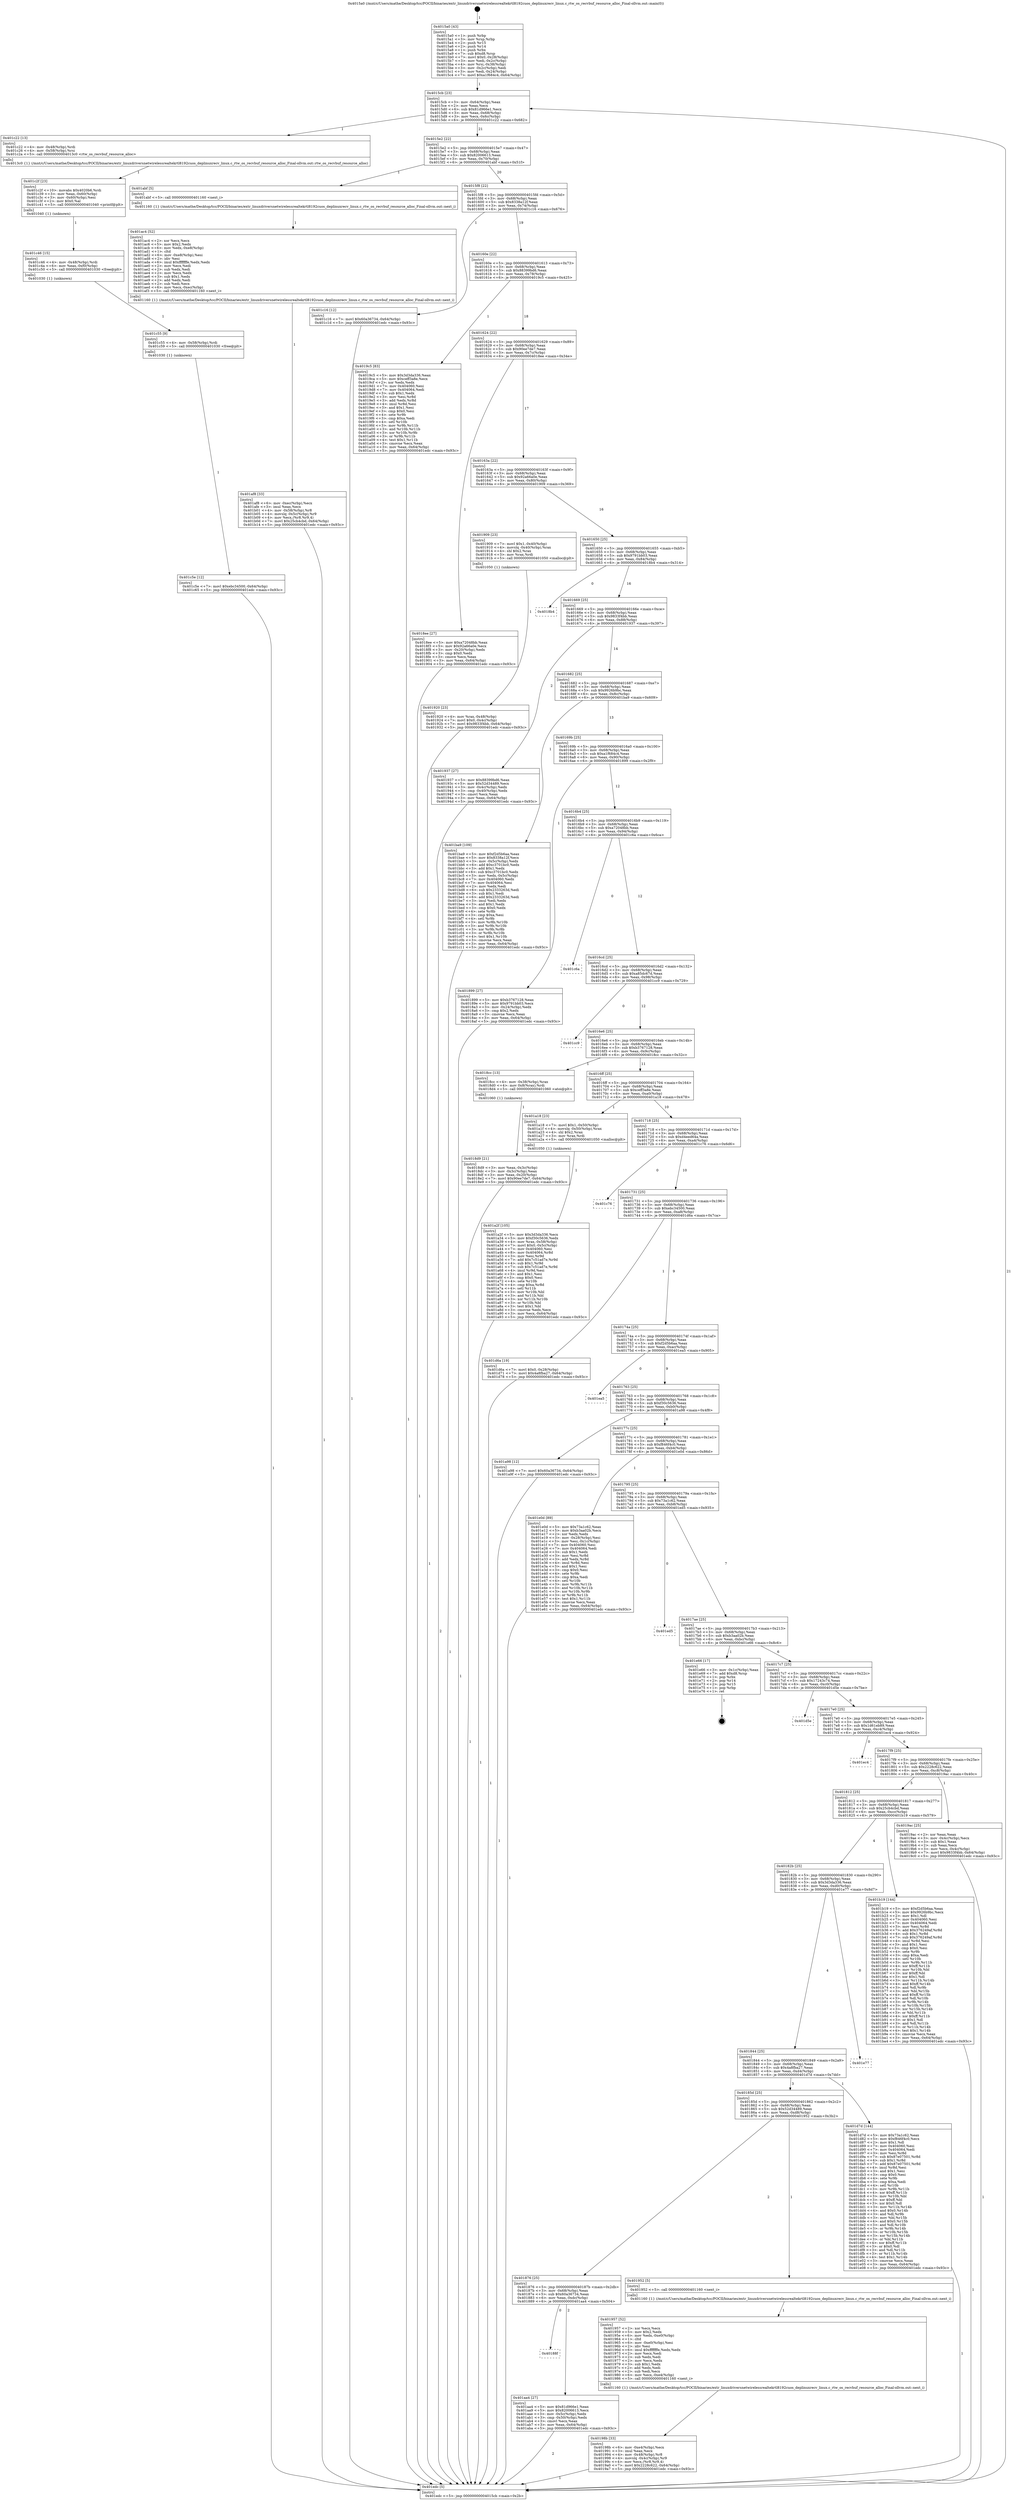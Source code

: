 digraph "0x4015a0" {
  label = "0x4015a0 (/mnt/c/Users/mathe/Desktop/tcc/POCII/binaries/extr_linuxdriversnetwirelessrealtekrtl8192cuos_deplinuxrecv_linux.c_rtw_os_recvbuf_resource_alloc_Final-ollvm.out::main(0))"
  labelloc = "t"
  node[shape=record]

  Entry [label="",width=0.3,height=0.3,shape=circle,fillcolor=black,style=filled]
  "0x4015cb" [label="{
     0x4015cb [23]\l
     | [instrs]\l
     &nbsp;&nbsp;0x4015cb \<+3\>: mov -0x64(%rbp),%eax\l
     &nbsp;&nbsp;0x4015ce \<+2\>: mov %eax,%ecx\l
     &nbsp;&nbsp;0x4015d0 \<+6\>: sub $0x81d966e1,%ecx\l
     &nbsp;&nbsp;0x4015d6 \<+3\>: mov %eax,-0x68(%rbp)\l
     &nbsp;&nbsp;0x4015d9 \<+3\>: mov %ecx,-0x6c(%rbp)\l
     &nbsp;&nbsp;0x4015dc \<+6\>: je 0000000000401c22 \<main+0x682\>\l
  }"]
  "0x401c22" [label="{
     0x401c22 [13]\l
     | [instrs]\l
     &nbsp;&nbsp;0x401c22 \<+4\>: mov -0x48(%rbp),%rdi\l
     &nbsp;&nbsp;0x401c26 \<+4\>: mov -0x58(%rbp),%rsi\l
     &nbsp;&nbsp;0x401c2a \<+5\>: call 00000000004013c0 \<rtw_os_recvbuf_resource_alloc\>\l
     | [calls]\l
     &nbsp;&nbsp;0x4013c0 \{1\} (/mnt/c/Users/mathe/Desktop/tcc/POCII/binaries/extr_linuxdriversnetwirelessrealtekrtl8192cuos_deplinuxrecv_linux.c_rtw_os_recvbuf_resource_alloc_Final-ollvm.out::rtw_os_recvbuf_resource_alloc)\l
  }"]
  "0x4015e2" [label="{
     0x4015e2 [22]\l
     | [instrs]\l
     &nbsp;&nbsp;0x4015e2 \<+5\>: jmp 00000000004015e7 \<main+0x47\>\l
     &nbsp;&nbsp;0x4015e7 \<+3\>: mov -0x68(%rbp),%eax\l
     &nbsp;&nbsp;0x4015ea \<+5\>: sub $0x82006613,%eax\l
     &nbsp;&nbsp;0x4015ef \<+3\>: mov %eax,-0x70(%rbp)\l
     &nbsp;&nbsp;0x4015f2 \<+6\>: je 0000000000401abf \<main+0x51f\>\l
  }"]
  Exit [label="",width=0.3,height=0.3,shape=circle,fillcolor=black,style=filled,peripheries=2]
  "0x401abf" [label="{
     0x401abf [5]\l
     | [instrs]\l
     &nbsp;&nbsp;0x401abf \<+5\>: call 0000000000401160 \<next_i\>\l
     | [calls]\l
     &nbsp;&nbsp;0x401160 \{1\} (/mnt/c/Users/mathe/Desktop/tcc/POCII/binaries/extr_linuxdriversnetwirelessrealtekrtl8192cuos_deplinuxrecv_linux.c_rtw_os_recvbuf_resource_alloc_Final-ollvm.out::next_i)\l
  }"]
  "0x4015f8" [label="{
     0x4015f8 [22]\l
     | [instrs]\l
     &nbsp;&nbsp;0x4015f8 \<+5\>: jmp 00000000004015fd \<main+0x5d\>\l
     &nbsp;&nbsp;0x4015fd \<+3\>: mov -0x68(%rbp),%eax\l
     &nbsp;&nbsp;0x401600 \<+5\>: sub $0x8338a12f,%eax\l
     &nbsp;&nbsp;0x401605 \<+3\>: mov %eax,-0x74(%rbp)\l
     &nbsp;&nbsp;0x401608 \<+6\>: je 0000000000401c16 \<main+0x676\>\l
  }"]
  "0x401c5e" [label="{
     0x401c5e [12]\l
     | [instrs]\l
     &nbsp;&nbsp;0x401c5e \<+7\>: movl $0xebc34500,-0x64(%rbp)\l
     &nbsp;&nbsp;0x401c65 \<+5\>: jmp 0000000000401edc \<main+0x93c\>\l
  }"]
  "0x401c16" [label="{
     0x401c16 [12]\l
     | [instrs]\l
     &nbsp;&nbsp;0x401c16 \<+7\>: movl $0x60a36734,-0x64(%rbp)\l
     &nbsp;&nbsp;0x401c1d \<+5\>: jmp 0000000000401edc \<main+0x93c\>\l
  }"]
  "0x40160e" [label="{
     0x40160e [22]\l
     | [instrs]\l
     &nbsp;&nbsp;0x40160e \<+5\>: jmp 0000000000401613 \<main+0x73\>\l
     &nbsp;&nbsp;0x401613 \<+3\>: mov -0x68(%rbp),%eax\l
     &nbsp;&nbsp;0x401616 \<+5\>: sub $0x88399bd6,%eax\l
     &nbsp;&nbsp;0x40161b \<+3\>: mov %eax,-0x78(%rbp)\l
     &nbsp;&nbsp;0x40161e \<+6\>: je 00000000004019c5 \<main+0x425\>\l
  }"]
  "0x401c55" [label="{
     0x401c55 [9]\l
     | [instrs]\l
     &nbsp;&nbsp;0x401c55 \<+4\>: mov -0x58(%rbp),%rdi\l
     &nbsp;&nbsp;0x401c59 \<+5\>: call 0000000000401030 \<free@plt\>\l
     | [calls]\l
     &nbsp;&nbsp;0x401030 \{1\} (unknown)\l
  }"]
  "0x4019c5" [label="{
     0x4019c5 [83]\l
     | [instrs]\l
     &nbsp;&nbsp;0x4019c5 \<+5\>: mov $0x3d3da336,%eax\l
     &nbsp;&nbsp;0x4019ca \<+5\>: mov $0xceff3a8e,%ecx\l
     &nbsp;&nbsp;0x4019cf \<+2\>: xor %edx,%edx\l
     &nbsp;&nbsp;0x4019d1 \<+7\>: mov 0x404060,%esi\l
     &nbsp;&nbsp;0x4019d8 \<+7\>: mov 0x404064,%edi\l
     &nbsp;&nbsp;0x4019df \<+3\>: sub $0x1,%edx\l
     &nbsp;&nbsp;0x4019e2 \<+3\>: mov %esi,%r8d\l
     &nbsp;&nbsp;0x4019e5 \<+3\>: add %edx,%r8d\l
     &nbsp;&nbsp;0x4019e8 \<+4\>: imul %r8d,%esi\l
     &nbsp;&nbsp;0x4019ec \<+3\>: and $0x1,%esi\l
     &nbsp;&nbsp;0x4019ef \<+3\>: cmp $0x0,%esi\l
     &nbsp;&nbsp;0x4019f2 \<+4\>: sete %r9b\l
     &nbsp;&nbsp;0x4019f6 \<+3\>: cmp $0xa,%edi\l
     &nbsp;&nbsp;0x4019f9 \<+4\>: setl %r10b\l
     &nbsp;&nbsp;0x4019fd \<+3\>: mov %r9b,%r11b\l
     &nbsp;&nbsp;0x401a00 \<+3\>: and %r10b,%r11b\l
     &nbsp;&nbsp;0x401a03 \<+3\>: xor %r10b,%r9b\l
     &nbsp;&nbsp;0x401a06 \<+3\>: or %r9b,%r11b\l
     &nbsp;&nbsp;0x401a09 \<+4\>: test $0x1,%r11b\l
     &nbsp;&nbsp;0x401a0d \<+3\>: cmovne %ecx,%eax\l
     &nbsp;&nbsp;0x401a10 \<+3\>: mov %eax,-0x64(%rbp)\l
     &nbsp;&nbsp;0x401a13 \<+5\>: jmp 0000000000401edc \<main+0x93c\>\l
  }"]
  "0x401624" [label="{
     0x401624 [22]\l
     | [instrs]\l
     &nbsp;&nbsp;0x401624 \<+5\>: jmp 0000000000401629 \<main+0x89\>\l
     &nbsp;&nbsp;0x401629 \<+3\>: mov -0x68(%rbp),%eax\l
     &nbsp;&nbsp;0x40162c \<+5\>: sub $0x90ee7de7,%eax\l
     &nbsp;&nbsp;0x401631 \<+3\>: mov %eax,-0x7c(%rbp)\l
     &nbsp;&nbsp;0x401634 \<+6\>: je 00000000004018ee \<main+0x34e\>\l
  }"]
  "0x401c46" [label="{
     0x401c46 [15]\l
     | [instrs]\l
     &nbsp;&nbsp;0x401c46 \<+4\>: mov -0x48(%rbp),%rdi\l
     &nbsp;&nbsp;0x401c4a \<+6\>: mov %eax,-0xf0(%rbp)\l
     &nbsp;&nbsp;0x401c50 \<+5\>: call 0000000000401030 \<free@plt\>\l
     | [calls]\l
     &nbsp;&nbsp;0x401030 \{1\} (unknown)\l
  }"]
  "0x4018ee" [label="{
     0x4018ee [27]\l
     | [instrs]\l
     &nbsp;&nbsp;0x4018ee \<+5\>: mov $0xa72048bb,%eax\l
     &nbsp;&nbsp;0x4018f3 \<+5\>: mov $0x92a66a0e,%ecx\l
     &nbsp;&nbsp;0x4018f8 \<+3\>: mov -0x20(%rbp),%edx\l
     &nbsp;&nbsp;0x4018fb \<+3\>: cmp $0x0,%edx\l
     &nbsp;&nbsp;0x4018fe \<+3\>: cmove %ecx,%eax\l
     &nbsp;&nbsp;0x401901 \<+3\>: mov %eax,-0x64(%rbp)\l
     &nbsp;&nbsp;0x401904 \<+5\>: jmp 0000000000401edc \<main+0x93c\>\l
  }"]
  "0x40163a" [label="{
     0x40163a [22]\l
     | [instrs]\l
     &nbsp;&nbsp;0x40163a \<+5\>: jmp 000000000040163f \<main+0x9f\>\l
     &nbsp;&nbsp;0x40163f \<+3\>: mov -0x68(%rbp),%eax\l
     &nbsp;&nbsp;0x401642 \<+5\>: sub $0x92a66a0e,%eax\l
     &nbsp;&nbsp;0x401647 \<+3\>: mov %eax,-0x80(%rbp)\l
     &nbsp;&nbsp;0x40164a \<+6\>: je 0000000000401909 \<main+0x369\>\l
  }"]
  "0x401c2f" [label="{
     0x401c2f [23]\l
     | [instrs]\l
     &nbsp;&nbsp;0x401c2f \<+10\>: movabs $0x4020b6,%rdi\l
     &nbsp;&nbsp;0x401c39 \<+3\>: mov %eax,-0x60(%rbp)\l
     &nbsp;&nbsp;0x401c3c \<+3\>: mov -0x60(%rbp),%esi\l
     &nbsp;&nbsp;0x401c3f \<+2\>: mov $0x0,%al\l
     &nbsp;&nbsp;0x401c41 \<+5\>: call 0000000000401040 \<printf@plt\>\l
     | [calls]\l
     &nbsp;&nbsp;0x401040 \{1\} (unknown)\l
  }"]
  "0x401909" [label="{
     0x401909 [23]\l
     | [instrs]\l
     &nbsp;&nbsp;0x401909 \<+7\>: movl $0x1,-0x40(%rbp)\l
     &nbsp;&nbsp;0x401910 \<+4\>: movslq -0x40(%rbp),%rax\l
     &nbsp;&nbsp;0x401914 \<+4\>: shl $0x2,%rax\l
     &nbsp;&nbsp;0x401918 \<+3\>: mov %rax,%rdi\l
     &nbsp;&nbsp;0x40191b \<+5\>: call 0000000000401050 \<malloc@plt\>\l
     | [calls]\l
     &nbsp;&nbsp;0x401050 \{1\} (unknown)\l
  }"]
  "0x401650" [label="{
     0x401650 [25]\l
     | [instrs]\l
     &nbsp;&nbsp;0x401650 \<+5\>: jmp 0000000000401655 \<main+0xb5\>\l
     &nbsp;&nbsp;0x401655 \<+3\>: mov -0x68(%rbp),%eax\l
     &nbsp;&nbsp;0x401658 \<+5\>: sub $0x9791bb03,%eax\l
     &nbsp;&nbsp;0x40165d \<+6\>: mov %eax,-0x84(%rbp)\l
     &nbsp;&nbsp;0x401663 \<+6\>: je 00000000004018b4 \<main+0x314\>\l
  }"]
  "0x401af8" [label="{
     0x401af8 [33]\l
     | [instrs]\l
     &nbsp;&nbsp;0x401af8 \<+6\>: mov -0xec(%rbp),%ecx\l
     &nbsp;&nbsp;0x401afe \<+3\>: imul %eax,%ecx\l
     &nbsp;&nbsp;0x401b01 \<+4\>: mov -0x58(%rbp),%r8\l
     &nbsp;&nbsp;0x401b05 \<+4\>: movslq -0x5c(%rbp),%r9\l
     &nbsp;&nbsp;0x401b09 \<+4\>: mov %ecx,(%r8,%r9,4)\l
     &nbsp;&nbsp;0x401b0d \<+7\>: movl $0x25cb4cbd,-0x64(%rbp)\l
     &nbsp;&nbsp;0x401b14 \<+5\>: jmp 0000000000401edc \<main+0x93c\>\l
  }"]
  "0x4018b4" [label="{
     0x4018b4\l
  }", style=dashed]
  "0x401669" [label="{
     0x401669 [25]\l
     | [instrs]\l
     &nbsp;&nbsp;0x401669 \<+5\>: jmp 000000000040166e \<main+0xce\>\l
     &nbsp;&nbsp;0x40166e \<+3\>: mov -0x68(%rbp),%eax\l
     &nbsp;&nbsp;0x401671 \<+5\>: sub $0x9833f4bb,%eax\l
     &nbsp;&nbsp;0x401676 \<+6\>: mov %eax,-0x88(%rbp)\l
     &nbsp;&nbsp;0x40167c \<+6\>: je 0000000000401937 \<main+0x397\>\l
  }"]
  "0x401ac4" [label="{
     0x401ac4 [52]\l
     | [instrs]\l
     &nbsp;&nbsp;0x401ac4 \<+2\>: xor %ecx,%ecx\l
     &nbsp;&nbsp;0x401ac6 \<+5\>: mov $0x2,%edx\l
     &nbsp;&nbsp;0x401acb \<+6\>: mov %edx,-0xe8(%rbp)\l
     &nbsp;&nbsp;0x401ad1 \<+1\>: cltd\l
     &nbsp;&nbsp;0x401ad2 \<+6\>: mov -0xe8(%rbp),%esi\l
     &nbsp;&nbsp;0x401ad8 \<+2\>: idiv %esi\l
     &nbsp;&nbsp;0x401ada \<+6\>: imul $0xfffffffe,%edx,%edx\l
     &nbsp;&nbsp;0x401ae0 \<+2\>: mov %ecx,%edi\l
     &nbsp;&nbsp;0x401ae2 \<+2\>: sub %edx,%edi\l
     &nbsp;&nbsp;0x401ae4 \<+2\>: mov %ecx,%edx\l
     &nbsp;&nbsp;0x401ae6 \<+3\>: sub $0x1,%edx\l
     &nbsp;&nbsp;0x401ae9 \<+2\>: add %edx,%edi\l
     &nbsp;&nbsp;0x401aeb \<+2\>: sub %edi,%ecx\l
     &nbsp;&nbsp;0x401aed \<+6\>: mov %ecx,-0xec(%rbp)\l
     &nbsp;&nbsp;0x401af3 \<+5\>: call 0000000000401160 \<next_i\>\l
     | [calls]\l
     &nbsp;&nbsp;0x401160 \{1\} (/mnt/c/Users/mathe/Desktop/tcc/POCII/binaries/extr_linuxdriversnetwirelessrealtekrtl8192cuos_deplinuxrecv_linux.c_rtw_os_recvbuf_resource_alloc_Final-ollvm.out::next_i)\l
  }"]
  "0x401937" [label="{
     0x401937 [27]\l
     | [instrs]\l
     &nbsp;&nbsp;0x401937 \<+5\>: mov $0x88399bd6,%eax\l
     &nbsp;&nbsp;0x40193c \<+5\>: mov $0x52d34489,%ecx\l
     &nbsp;&nbsp;0x401941 \<+3\>: mov -0x4c(%rbp),%edx\l
     &nbsp;&nbsp;0x401944 \<+3\>: cmp -0x40(%rbp),%edx\l
     &nbsp;&nbsp;0x401947 \<+3\>: cmovl %ecx,%eax\l
     &nbsp;&nbsp;0x40194a \<+3\>: mov %eax,-0x64(%rbp)\l
     &nbsp;&nbsp;0x40194d \<+5\>: jmp 0000000000401edc \<main+0x93c\>\l
  }"]
  "0x401682" [label="{
     0x401682 [25]\l
     | [instrs]\l
     &nbsp;&nbsp;0x401682 \<+5\>: jmp 0000000000401687 \<main+0xe7\>\l
     &nbsp;&nbsp;0x401687 \<+3\>: mov -0x68(%rbp),%eax\l
     &nbsp;&nbsp;0x40168a \<+5\>: sub $0x9926b9bc,%eax\l
     &nbsp;&nbsp;0x40168f \<+6\>: mov %eax,-0x8c(%rbp)\l
     &nbsp;&nbsp;0x401695 \<+6\>: je 0000000000401ba9 \<main+0x609\>\l
  }"]
  "0x40188f" [label="{
     0x40188f\l
  }", style=dashed]
  "0x401ba9" [label="{
     0x401ba9 [109]\l
     | [instrs]\l
     &nbsp;&nbsp;0x401ba9 \<+5\>: mov $0xf2d5b6aa,%eax\l
     &nbsp;&nbsp;0x401bae \<+5\>: mov $0x8338a12f,%ecx\l
     &nbsp;&nbsp;0x401bb3 \<+3\>: mov -0x5c(%rbp),%edx\l
     &nbsp;&nbsp;0x401bb6 \<+6\>: add $0xc3701bc0,%edx\l
     &nbsp;&nbsp;0x401bbc \<+3\>: add $0x1,%edx\l
     &nbsp;&nbsp;0x401bbf \<+6\>: sub $0xc3701bc0,%edx\l
     &nbsp;&nbsp;0x401bc5 \<+3\>: mov %edx,-0x5c(%rbp)\l
     &nbsp;&nbsp;0x401bc8 \<+7\>: mov 0x404060,%edx\l
     &nbsp;&nbsp;0x401bcf \<+7\>: mov 0x404064,%esi\l
     &nbsp;&nbsp;0x401bd6 \<+2\>: mov %edx,%edi\l
     &nbsp;&nbsp;0x401bd8 \<+6\>: sub $0x2333263d,%edi\l
     &nbsp;&nbsp;0x401bde \<+3\>: sub $0x1,%edi\l
     &nbsp;&nbsp;0x401be1 \<+6\>: add $0x2333263d,%edi\l
     &nbsp;&nbsp;0x401be7 \<+3\>: imul %edi,%edx\l
     &nbsp;&nbsp;0x401bea \<+3\>: and $0x1,%edx\l
     &nbsp;&nbsp;0x401bed \<+3\>: cmp $0x0,%edx\l
     &nbsp;&nbsp;0x401bf0 \<+4\>: sete %r8b\l
     &nbsp;&nbsp;0x401bf4 \<+3\>: cmp $0xa,%esi\l
     &nbsp;&nbsp;0x401bf7 \<+4\>: setl %r9b\l
     &nbsp;&nbsp;0x401bfb \<+3\>: mov %r8b,%r10b\l
     &nbsp;&nbsp;0x401bfe \<+3\>: and %r9b,%r10b\l
     &nbsp;&nbsp;0x401c01 \<+3\>: xor %r9b,%r8b\l
     &nbsp;&nbsp;0x401c04 \<+3\>: or %r8b,%r10b\l
     &nbsp;&nbsp;0x401c07 \<+4\>: test $0x1,%r10b\l
     &nbsp;&nbsp;0x401c0b \<+3\>: cmovne %ecx,%eax\l
     &nbsp;&nbsp;0x401c0e \<+3\>: mov %eax,-0x64(%rbp)\l
     &nbsp;&nbsp;0x401c11 \<+5\>: jmp 0000000000401edc \<main+0x93c\>\l
  }"]
  "0x40169b" [label="{
     0x40169b [25]\l
     | [instrs]\l
     &nbsp;&nbsp;0x40169b \<+5\>: jmp 00000000004016a0 \<main+0x100\>\l
     &nbsp;&nbsp;0x4016a0 \<+3\>: mov -0x68(%rbp),%eax\l
     &nbsp;&nbsp;0x4016a3 \<+5\>: sub $0xa1f684c4,%eax\l
     &nbsp;&nbsp;0x4016a8 \<+6\>: mov %eax,-0x90(%rbp)\l
     &nbsp;&nbsp;0x4016ae \<+6\>: je 0000000000401899 \<main+0x2f9\>\l
  }"]
  "0x401aa4" [label="{
     0x401aa4 [27]\l
     | [instrs]\l
     &nbsp;&nbsp;0x401aa4 \<+5\>: mov $0x81d966e1,%eax\l
     &nbsp;&nbsp;0x401aa9 \<+5\>: mov $0x82006613,%ecx\l
     &nbsp;&nbsp;0x401aae \<+3\>: mov -0x5c(%rbp),%edx\l
     &nbsp;&nbsp;0x401ab1 \<+3\>: cmp -0x50(%rbp),%edx\l
     &nbsp;&nbsp;0x401ab4 \<+3\>: cmovl %ecx,%eax\l
     &nbsp;&nbsp;0x401ab7 \<+3\>: mov %eax,-0x64(%rbp)\l
     &nbsp;&nbsp;0x401aba \<+5\>: jmp 0000000000401edc \<main+0x93c\>\l
  }"]
  "0x401899" [label="{
     0x401899 [27]\l
     | [instrs]\l
     &nbsp;&nbsp;0x401899 \<+5\>: mov $0xb3767128,%eax\l
     &nbsp;&nbsp;0x40189e \<+5\>: mov $0x9791bb03,%ecx\l
     &nbsp;&nbsp;0x4018a3 \<+3\>: mov -0x24(%rbp),%edx\l
     &nbsp;&nbsp;0x4018a6 \<+3\>: cmp $0x2,%edx\l
     &nbsp;&nbsp;0x4018a9 \<+3\>: cmovne %ecx,%eax\l
     &nbsp;&nbsp;0x4018ac \<+3\>: mov %eax,-0x64(%rbp)\l
     &nbsp;&nbsp;0x4018af \<+5\>: jmp 0000000000401edc \<main+0x93c\>\l
  }"]
  "0x4016b4" [label="{
     0x4016b4 [25]\l
     | [instrs]\l
     &nbsp;&nbsp;0x4016b4 \<+5\>: jmp 00000000004016b9 \<main+0x119\>\l
     &nbsp;&nbsp;0x4016b9 \<+3\>: mov -0x68(%rbp),%eax\l
     &nbsp;&nbsp;0x4016bc \<+5\>: sub $0xa72048bb,%eax\l
     &nbsp;&nbsp;0x4016c1 \<+6\>: mov %eax,-0x94(%rbp)\l
     &nbsp;&nbsp;0x4016c7 \<+6\>: je 0000000000401c6a \<main+0x6ca\>\l
  }"]
  "0x401edc" [label="{
     0x401edc [5]\l
     | [instrs]\l
     &nbsp;&nbsp;0x401edc \<+5\>: jmp 00000000004015cb \<main+0x2b\>\l
  }"]
  "0x4015a0" [label="{
     0x4015a0 [43]\l
     | [instrs]\l
     &nbsp;&nbsp;0x4015a0 \<+1\>: push %rbp\l
     &nbsp;&nbsp;0x4015a1 \<+3\>: mov %rsp,%rbp\l
     &nbsp;&nbsp;0x4015a4 \<+2\>: push %r15\l
     &nbsp;&nbsp;0x4015a6 \<+2\>: push %r14\l
     &nbsp;&nbsp;0x4015a8 \<+1\>: push %rbx\l
     &nbsp;&nbsp;0x4015a9 \<+7\>: sub $0xd8,%rsp\l
     &nbsp;&nbsp;0x4015b0 \<+7\>: movl $0x0,-0x28(%rbp)\l
     &nbsp;&nbsp;0x4015b7 \<+3\>: mov %edi,-0x2c(%rbp)\l
     &nbsp;&nbsp;0x4015ba \<+4\>: mov %rsi,-0x38(%rbp)\l
     &nbsp;&nbsp;0x4015be \<+3\>: mov -0x2c(%rbp),%edi\l
     &nbsp;&nbsp;0x4015c1 \<+3\>: mov %edi,-0x24(%rbp)\l
     &nbsp;&nbsp;0x4015c4 \<+7\>: movl $0xa1f684c4,-0x64(%rbp)\l
  }"]
  "0x401a2f" [label="{
     0x401a2f [105]\l
     | [instrs]\l
     &nbsp;&nbsp;0x401a2f \<+5\>: mov $0x3d3da336,%ecx\l
     &nbsp;&nbsp;0x401a34 \<+5\>: mov $0xf30c5636,%edx\l
     &nbsp;&nbsp;0x401a39 \<+4\>: mov %rax,-0x58(%rbp)\l
     &nbsp;&nbsp;0x401a3d \<+7\>: movl $0x0,-0x5c(%rbp)\l
     &nbsp;&nbsp;0x401a44 \<+7\>: mov 0x404060,%esi\l
     &nbsp;&nbsp;0x401a4b \<+8\>: mov 0x404064,%r8d\l
     &nbsp;&nbsp;0x401a53 \<+3\>: mov %esi,%r9d\l
     &nbsp;&nbsp;0x401a56 \<+7\>: add $0x7c51ad7e,%r9d\l
     &nbsp;&nbsp;0x401a5d \<+4\>: sub $0x1,%r9d\l
     &nbsp;&nbsp;0x401a61 \<+7\>: sub $0x7c51ad7e,%r9d\l
     &nbsp;&nbsp;0x401a68 \<+4\>: imul %r9d,%esi\l
     &nbsp;&nbsp;0x401a6c \<+3\>: and $0x1,%esi\l
     &nbsp;&nbsp;0x401a6f \<+3\>: cmp $0x0,%esi\l
     &nbsp;&nbsp;0x401a72 \<+4\>: sete %r10b\l
     &nbsp;&nbsp;0x401a76 \<+4\>: cmp $0xa,%r8d\l
     &nbsp;&nbsp;0x401a7a \<+4\>: setl %r11b\l
     &nbsp;&nbsp;0x401a7e \<+3\>: mov %r10b,%bl\l
     &nbsp;&nbsp;0x401a81 \<+3\>: and %r11b,%bl\l
     &nbsp;&nbsp;0x401a84 \<+3\>: xor %r11b,%r10b\l
     &nbsp;&nbsp;0x401a87 \<+3\>: or %r10b,%bl\l
     &nbsp;&nbsp;0x401a8a \<+3\>: test $0x1,%bl\l
     &nbsp;&nbsp;0x401a8d \<+3\>: cmovne %edx,%ecx\l
     &nbsp;&nbsp;0x401a90 \<+3\>: mov %ecx,-0x64(%rbp)\l
     &nbsp;&nbsp;0x401a93 \<+5\>: jmp 0000000000401edc \<main+0x93c\>\l
  }"]
  "0x401c6a" [label="{
     0x401c6a\l
  }", style=dashed]
  "0x4016cd" [label="{
     0x4016cd [25]\l
     | [instrs]\l
     &nbsp;&nbsp;0x4016cd \<+5\>: jmp 00000000004016d2 \<main+0x132\>\l
     &nbsp;&nbsp;0x4016d2 \<+3\>: mov -0x68(%rbp),%eax\l
     &nbsp;&nbsp;0x4016d5 \<+5\>: sub $0xa85dc67d,%eax\l
     &nbsp;&nbsp;0x4016da \<+6\>: mov %eax,-0x98(%rbp)\l
     &nbsp;&nbsp;0x4016e0 \<+6\>: je 0000000000401cc9 \<main+0x729\>\l
  }"]
  "0x40198b" [label="{
     0x40198b [33]\l
     | [instrs]\l
     &nbsp;&nbsp;0x40198b \<+6\>: mov -0xe4(%rbp),%ecx\l
     &nbsp;&nbsp;0x401991 \<+3\>: imul %eax,%ecx\l
     &nbsp;&nbsp;0x401994 \<+4\>: mov -0x48(%rbp),%r8\l
     &nbsp;&nbsp;0x401998 \<+4\>: movslq -0x4c(%rbp),%r9\l
     &nbsp;&nbsp;0x40199c \<+4\>: mov %ecx,(%r8,%r9,4)\l
     &nbsp;&nbsp;0x4019a0 \<+7\>: movl $0x2228c622,-0x64(%rbp)\l
     &nbsp;&nbsp;0x4019a7 \<+5\>: jmp 0000000000401edc \<main+0x93c\>\l
  }"]
  "0x401cc9" [label="{
     0x401cc9\l
  }", style=dashed]
  "0x4016e6" [label="{
     0x4016e6 [25]\l
     | [instrs]\l
     &nbsp;&nbsp;0x4016e6 \<+5\>: jmp 00000000004016eb \<main+0x14b\>\l
     &nbsp;&nbsp;0x4016eb \<+3\>: mov -0x68(%rbp),%eax\l
     &nbsp;&nbsp;0x4016ee \<+5\>: sub $0xb3767128,%eax\l
     &nbsp;&nbsp;0x4016f3 \<+6\>: mov %eax,-0x9c(%rbp)\l
     &nbsp;&nbsp;0x4016f9 \<+6\>: je 00000000004018cc \<main+0x32c\>\l
  }"]
  "0x401957" [label="{
     0x401957 [52]\l
     | [instrs]\l
     &nbsp;&nbsp;0x401957 \<+2\>: xor %ecx,%ecx\l
     &nbsp;&nbsp;0x401959 \<+5\>: mov $0x2,%edx\l
     &nbsp;&nbsp;0x40195e \<+6\>: mov %edx,-0xe0(%rbp)\l
     &nbsp;&nbsp;0x401964 \<+1\>: cltd\l
     &nbsp;&nbsp;0x401965 \<+6\>: mov -0xe0(%rbp),%esi\l
     &nbsp;&nbsp;0x40196b \<+2\>: idiv %esi\l
     &nbsp;&nbsp;0x40196d \<+6\>: imul $0xfffffffe,%edx,%edx\l
     &nbsp;&nbsp;0x401973 \<+2\>: mov %ecx,%edi\l
     &nbsp;&nbsp;0x401975 \<+2\>: sub %edx,%edi\l
     &nbsp;&nbsp;0x401977 \<+2\>: mov %ecx,%edx\l
     &nbsp;&nbsp;0x401979 \<+3\>: sub $0x1,%edx\l
     &nbsp;&nbsp;0x40197c \<+2\>: add %edx,%edi\l
     &nbsp;&nbsp;0x40197e \<+2\>: sub %edi,%ecx\l
     &nbsp;&nbsp;0x401980 \<+6\>: mov %ecx,-0xe4(%rbp)\l
     &nbsp;&nbsp;0x401986 \<+5\>: call 0000000000401160 \<next_i\>\l
     | [calls]\l
     &nbsp;&nbsp;0x401160 \{1\} (/mnt/c/Users/mathe/Desktop/tcc/POCII/binaries/extr_linuxdriversnetwirelessrealtekrtl8192cuos_deplinuxrecv_linux.c_rtw_os_recvbuf_resource_alloc_Final-ollvm.out::next_i)\l
  }"]
  "0x4018cc" [label="{
     0x4018cc [13]\l
     | [instrs]\l
     &nbsp;&nbsp;0x4018cc \<+4\>: mov -0x38(%rbp),%rax\l
     &nbsp;&nbsp;0x4018d0 \<+4\>: mov 0x8(%rax),%rdi\l
     &nbsp;&nbsp;0x4018d4 \<+5\>: call 0000000000401060 \<atoi@plt\>\l
     | [calls]\l
     &nbsp;&nbsp;0x401060 \{1\} (unknown)\l
  }"]
  "0x4016ff" [label="{
     0x4016ff [25]\l
     | [instrs]\l
     &nbsp;&nbsp;0x4016ff \<+5\>: jmp 0000000000401704 \<main+0x164\>\l
     &nbsp;&nbsp;0x401704 \<+3\>: mov -0x68(%rbp),%eax\l
     &nbsp;&nbsp;0x401707 \<+5\>: sub $0xceff3a8e,%eax\l
     &nbsp;&nbsp;0x40170c \<+6\>: mov %eax,-0xa0(%rbp)\l
     &nbsp;&nbsp;0x401712 \<+6\>: je 0000000000401a18 \<main+0x478\>\l
  }"]
  "0x4018d9" [label="{
     0x4018d9 [21]\l
     | [instrs]\l
     &nbsp;&nbsp;0x4018d9 \<+3\>: mov %eax,-0x3c(%rbp)\l
     &nbsp;&nbsp;0x4018dc \<+3\>: mov -0x3c(%rbp),%eax\l
     &nbsp;&nbsp;0x4018df \<+3\>: mov %eax,-0x20(%rbp)\l
     &nbsp;&nbsp;0x4018e2 \<+7\>: movl $0x90ee7de7,-0x64(%rbp)\l
     &nbsp;&nbsp;0x4018e9 \<+5\>: jmp 0000000000401edc \<main+0x93c\>\l
  }"]
  "0x401920" [label="{
     0x401920 [23]\l
     | [instrs]\l
     &nbsp;&nbsp;0x401920 \<+4\>: mov %rax,-0x48(%rbp)\l
     &nbsp;&nbsp;0x401924 \<+7\>: movl $0x0,-0x4c(%rbp)\l
     &nbsp;&nbsp;0x40192b \<+7\>: movl $0x9833f4bb,-0x64(%rbp)\l
     &nbsp;&nbsp;0x401932 \<+5\>: jmp 0000000000401edc \<main+0x93c\>\l
  }"]
  "0x401876" [label="{
     0x401876 [25]\l
     | [instrs]\l
     &nbsp;&nbsp;0x401876 \<+5\>: jmp 000000000040187b \<main+0x2db\>\l
     &nbsp;&nbsp;0x40187b \<+3\>: mov -0x68(%rbp),%eax\l
     &nbsp;&nbsp;0x40187e \<+5\>: sub $0x60a36734,%eax\l
     &nbsp;&nbsp;0x401883 \<+6\>: mov %eax,-0xdc(%rbp)\l
     &nbsp;&nbsp;0x401889 \<+6\>: je 0000000000401aa4 \<main+0x504\>\l
  }"]
  "0x401a18" [label="{
     0x401a18 [23]\l
     | [instrs]\l
     &nbsp;&nbsp;0x401a18 \<+7\>: movl $0x1,-0x50(%rbp)\l
     &nbsp;&nbsp;0x401a1f \<+4\>: movslq -0x50(%rbp),%rax\l
     &nbsp;&nbsp;0x401a23 \<+4\>: shl $0x2,%rax\l
     &nbsp;&nbsp;0x401a27 \<+3\>: mov %rax,%rdi\l
     &nbsp;&nbsp;0x401a2a \<+5\>: call 0000000000401050 \<malloc@plt\>\l
     | [calls]\l
     &nbsp;&nbsp;0x401050 \{1\} (unknown)\l
  }"]
  "0x401718" [label="{
     0x401718 [25]\l
     | [instrs]\l
     &nbsp;&nbsp;0x401718 \<+5\>: jmp 000000000040171d \<main+0x17d\>\l
     &nbsp;&nbsp;0x40171d \<+3\>: mov -0x68(%rbp),%eax\l
     &nbsp;&nbsp;0x401720 \<+5\>: sub $0xd4eed64a,%eax\l
     &nbsp;&nbsp;0x401725 \<+6\>: mov %eax,-0xa4(%rbp)\l
     &nbsp;&nbsp;0x40172b \<+6\>: je 0000000000401c76 \<main+0x6d6\>\l
  }"]
  "0x401952" [label="{
     0x401952 [5]\l
     | [instrs]\l
     &nbsp;&nbsp;0x401952 \<+5\>: call 0000000000401160 \<next_i\>\l
     | [calls]\l
     &nbsp;&nbsp;0x401160 \{1\} (/mnt/c/Users/mathe/Desktop/tcc/POCII/binaries/extr_linuxdriversnetwirelessrealtekrtl8192cuos_deplinuxrecv_linux.c_rtw_os_recvbuf_resource_alloc_Final-ollvm.out::next_i)\l
  }"]
  "0x401c76" [label="{
     0x401c76\l
  }", style=dashed]
  "0x401731" [label="{
     0x401731 [25]\l
     | [instrs]\l
     &nbsp;&nbsp;0x401731 \<+5\>: jmp 0000000000401736 \<main+0x196\>\l
     &nbsp;&nbsp;0x401736 \<+3\>: mov -0x68(%rbp),%eax\l
     &nbsp;&nbsp;0x401739 \<+5\>: sub $0xebc34500,%eax\l
     &nbsp;&nbsp;0x40173e \<+6\>: mov %eax,-0xa8(%rbp)\l
     &nbsp;&nbsp;0x401744 \<+6\>: je 0000000000401d6a \<main+0x7ca\>\l
  }"]
  "0x40185d" [label="{
     0x40185d [25]\l
     | [instrs]\l
     &nbsp;&nbsp;0x40185d \<+5\>: jmp 0000000000401862 \<main+0x2c2\>\l
     &nbsp;&nbsp;0x401862 \<+3\>: mov -0x68(%rbp),%eax\l
     &nbsp;&nbsp;0x401865 \<+5\>: sub $0x52d34489,%eax\l
     &nbsp;&nbsp;0x40186a \<+6\>: mov %eax,-0xd8(%rbp)\l
     &nbsp;&nbsp;0x401870 \<+6\>: je 0000000000401952 \<main+0x3b2\>\l
  }"]
  "0x401d6a" [label="{
     0x401d6a [19]\l
     | [instrs]\l
     &nbsp;&nbsp;0x401d6a \<+7\>: movl $0x0,-0x28(%rbp)\l
     &nbsp;&nbsp;0x401d71 \<+7\>: movl $0x4a8fba27,-0x64(%rbp)\l
     &nbsp;&nbsp;0x401d78 \<+5\>: jmp 0000000000401edc \<main+0x93c\>\l
  }"]
  "0x40174a" [label="{
     0x40174a [25]\l
     | [instrs]\l
     &nbsp;&nbsp;0x40174a \<+5\>: jmp 000000000040174f \<main+0x1af\>\l
     &nbsp;&nbsp;0x40174f \<+3\>: mov -0x68(%rbp),%eax\l
     &nbsp;&nbsp;0x401752 \<+5\>: sub $0xf2d5b6aa,%eax\l
     &nbsp;&nbsp;0x401757 \<+6\>: mov %eax,-0xac(%rbp)\l
     &nbsp;&nbsp;0x40175d \<+6\>: je 0000000000401ea5 \<main+0x905\>\l
  }"]
  "0x401d7d" [label="{
     0x401d7d [144]\l
     | [instrs]\l
     &nbsp;&nbsp;0x401d7d \<+5\>: mov $0x73a1c62,%eax\l
     &nbsp;&nbsp;0x401d82 \<+5\>: mov $0xf846f4c0,%ecx\l
     &nbsp;&nbsp;0x401d87 \<+2\>: mov $0x1,%dl\l
     &nbsp;&nbsp;0x401d89 \<+7\>: mov 0x404060,%esi\l
     &nbsp;&nbsp;0x401d90 \<+7\>: mov 0x404064,%edi\l
     &nbsp;&nbsp;0x401d97 \<+3\>: mov %esi,%r8d\l
     &nbsp;&nbsp;0x401d9a \<+7\>: sub $0x87e07501,%r8d\l
     &nbsp;&nbsp;0x401da1 \<+4\>: sub $0x1,%r8d\l
     &nbsp;&nbsp;0x401da5 \<+7\>: add $0x87e07501,%r8d\l
     &nbsp;&nbsp;0x401dac \<+4\>: imul %r8d,%esi\l
     &nbsp;&nbsp;0x401db0 \<+3\>: and $0x1,%esi\l
     &nbsp;&nbsp;0x401db3 \<+3\>: cmp $0x0,%esi\l
     &nbsp;&nbsp;0x401db6 \<+4\>: sete %r9b\l
     &nbsp;&nbsp;0x401dba \<+3\>: cmp $0xa,%edi\l
     &nbsp;&nbsp;0x401dbd \<+4\>: setl %r10b\l
     &nbsp;&nbsp;0x401dc1 \<+3\>: mov %r9b,%r11b\l
     &nbsp;&nbsp;0x401dc4 \<+4\>: xor $0xff,%r11b\l
     &nbsp;&nbsp;0x401dc8 \<+3\>: mov %r10b,%bl\l
     &nbsp;&nbsp;0x401dcb \<+3\>: xor $0xff,%bl\l
     &nbsp;&nbsp;0x401dce \<+3\>: xor $0x0,%dl\l
     &nbsp;&nbsp;0x401dd1 \<+3\>: mov %r11b,%r14b\l
     &nbsp;&nbsp;0x401dd4 \<+4\>: and $0x0,%r14b\l
     &nbsp;&nbsp;0x401dd8 \<+3\>: and %dl,%r9b\l
     &nbsp;&nbsp;0x401ddb \<+3\>: mov %bl,%r15b\l
     &nbsp;&nbsp;0x401dde \<+4\>: and $0x0,%r15b\l
     &nbsp;&nbsp;0x401de2 \<+3\>: and %dl,%r10b\l
     &nbsp;&nbsp;0x401de5 \<+3\>: or %r9b,%r14b\l
     &nbsp;&nbsp;0x401de8 \<+3\>: or %r10b,%r15b\l
     &nbsp;&nbsp;0x401deb \<+3\>: xor %r15b,%r14b\l
     &nbsp;&nbsp;0x401dee \<+3\>: or %bl,%r11b\l
     &nbsp;&nbsp;0x401df1 \<+4\>: xor $0xff,%r11b\l
     &nbsp;&nbsp;0x401df5 \<+3\>: or $0x0,%dl\l
     &nbsp;&nbsp;0x401df8 \<+3\>: and %dl,%r11b\l
     &nbsp;&nbsp;0x401dfb \<+3\>: or %r11b,%r14b\l
     &nbsp;&nbsp;0x401dfe \<+4\>: test $0x1,%r14b\l
     &nbsp;&nbsp;0x401e02 \<+3\>: cmovne %ecx,%eax\l
     &nbsp;&nbsp;0x401e05 \<+3\>: mov %eax,-0x64(%rbp)\l
     &nbsp;&nbsp;0x401e08 \<+5\>: jmp 0000000000401edc \<main+0x93c\>\l
  }"]
  "0x401ea5" [label="{
     0x401ea5\l
  }", style=dashed]
  "0x401763" [label="{
     0x401763 [25]\l
     | [instrs]\l
     &nbsp;&nbsp;0x401763 \<+5\>: jmp 0000000000401768 \<main+0x1c8\>\l
     &nbsp;&nbsp;0x401768 \<+3\>: mov -0x68(%rbp),%eax\l
     &nbsp;&nbsp;0x40176b \<+5\>: sub $0xf30c5636,%eax\l
     &nbsp;&nbsp;0x401770 \<+6\>: mov %eax,-0xb0(%rbp)\l
     &nbsp;&nbsp;0x401776 \<+6\>: je 0000000000401a98 \<main+0x4f8\>\l
  }"]
  "0x401844" [label="{
     0x401844 [25]\l
     | [instrs]\l
     &nbsp;&nbsp;0x401844 \<+5\>: jmp 0000000000401849 \<main+0x2a9\>\l
     &nbsp;&nbsp;0x401849 \<+3\>: mov -0x68(%rbp),%eax\l
     &nbsp;&nbsp;0x40184c \<+5\>: sub $0x4a8fba27,%eax\l
     &nbsp;&nbsp;0x401851 \<+6\>: mov %eax,-0xd4(%rbp)\l
     &nbsp;&nbsp;0x401857 \<+6\>: je 0000000000401d7d \<main+0x7dd\>\l
  }"]
  "0x401a98" [label="{
     0x401a98 [12]\l
     | [instrs]\l
     &nbsp;&nbsp;0x401a98 \<+7\>: movl $0x60a36734,-0x64(%rbp)\l
     &nbsp;&nbsp;0x401a9f \<+5\>: jmp 0000000000401edc \<main+0x93c\>\l
  }"]
  "0x40177c" [label="{
     0x40177c [25]\l
     | [instrs]\l
     &nbsp;&nbsp;0x40177c \<+5\>: jmp 0000000000401781 \<main+0x1e1\>\l
     &nbsp;&nbsp;0x401781 \<+3\>: mov -0x68(%rbp),%eax\l
     &nbsp;&nbsp;0x401784 \<+5\>: sub $0xf846f4c0,%eax\l
     &nbsp;&nbsp;0x401789 \<+6\>: mov %eax,-0xb4(%rbp)\l
     &nbsp;&nbsp;0x40178f \<+6\>: je 0000000000401e0d \<main+0x86d\>\l
  }"]
  "0x401e77" [label="{
     0x401e77\l
  }", style=dashed]
  "0x401e0d" [label="{
     0x401e0d [89]\l
     | [instrs]\l
     &nbsp;&nbsp;0x401e0d \<+5\>: mov $0x73a1c62,%eax\l
     &nbsp;&nbsp;0x401e12 \<+5\>: mov $0xb3aa02b,%ecx\l
     &nbsp;&nbsp;0x401e17 \<+2\>: xor %edx,%edx\l
     &nbsp;&nbsp;0x401e19 \<+3\>: mov -0x28(%rbp),%esi\l
     &nbsp;&nbsp;0x401e1c \<+3\>: mov %esi,-0x1c(%rbp)\l
     &nbsp;&nbsp;0x401e1f \<+7\>: mov 0x404060,%esi\l
     &nbsp;&nbsp;0x401e26 \<+7\>: mov 0x404064,%edi\l
     &nbsp;&nbsp;0x401e2d \<+3\>: sub $0x1,%edx\l
     &nbsp;&nbsp;0x401e30 \<+3\>: mov %esi,%r8d\l
     &nbsp;&nbsp;0x401e33 \<+3\>: add %edx,%r8d\l
     &nbsp;&nbsp;0x401e36 \<+4\>: imul %r8d,%esi\l
     &nbsp;&nbsp;0x401e3a \<+3\>: and $0x1,%esi\l
     &nbsp;&nbsp;0x401e3d \<+3\>: cmp $0x0,%esi\l
     &nbsp;&nbsp;0x401e40 \<+4\>: sete %r9b\l
     &nbsp;&nbsp;0x401e44 \<+3\>: cmp $0xa,%edi\l
     &nbsp;&nbsp;0x401e47 \<+4\>: setl %r10b\l
     &nbsp;&nbsp;0x401e4b \<+3\>: mov %r9b,%r11b\l
     &nbsp;&nbsp;0x401e4e \<+3\>: and %r10b,%r11b\l
     &nbsp;&nbsp;0x401e51 \<+3\>: xor %r10b,%r9b\l
     &nbsp;&nbsp;0x401e54 \<+3\>: or %r9b,%r11b\l
     &nbsp;&nbsp;0x401e57 \<+4\>: test $0x1,%r11b\l
     &nbsp;&nbsp;0x401e5b \<+3\>: cmovne %ecx,%eax\l
     &nbsp;&nbsp;0x401e5e \<+3\>: mov %eax,-0x64(%rbp)\l
     &nbsp;&nbsp;0x401e61 \<+5\>: jmp 0000000000401edc \<main+0x93c\>\l
  }"]
  "0x401795" [label="{
     0x401795 [25]\l
     | [instrs]\l
     &nbsp;&nbsp;0x401795 \<+5\>: jmp 000000000040179a \<main+0x1fa\>\l
     &nbsp;&nbsp;0x40179a \<+3\>: mov -0x68(%rbp),%eax\l
     &nbsp;&nbsp;0x40179d \<+5\>: sub $0x73a1c62,%eax\l
     &nbsp;&nbsp;0x4017a2 \<+6\>: mov %eax,-0xb8(%rbp)\l
     &nbsp;&nbsp;0x4017a8 \<+6\>: je 0000000000401ed5 \<main+0x935\>\l
  }"]
  "0x40182b" [label="{
     0x40182b [25]\l
     | [instrs]\l
     &nbsp;&nbsp;0x40182b \<+5\>: jmp 0000000000401830 \<main+0x290\>\l
     &nbsp;&nbsp;0x401830 \<+3\>: mov -0x68(%rbp),%eax\l
     &nbsp;&nbsp;0x401833 \<+5\>: sub $0x3d3da336,%eax\l
     &nbsp;&nbsp;0x401838 \<+6\>: mov %eax,-0xd0(%rbp)\l
     &nbsp;&nbsp;0x40183e \<+6\>: je 0000000000401e77 \<main+0x8d7\>\l
  }"]
  "0x401ed5" [label="{
     0x401ed5\l
  }", style=dashed]
  "0x4017ae" [label="{
     0x4017ae [25]\l
     | [instrs]\l
     &nbsp;&nbsp;0x4017ae \<+5\>: jmp 00000000004017b3 \<main+0x213\>\l
     &nbsp;&nbsp;0x4017b3 \<+3\>: mov -0x68(%rbp),%eax\l
     &nbsp;&nbsp;0x4017b6 \<+5\>: sub $0xb3aa02b,%eax\l
     &nbsp;&nbsp;0x4017bb \<+6\>: mov %eax,-0xbc(%rbp)\l
     &nbsp;&nbsp;0x4017c1 \<+6\>: je 0000000000401e66 \<main+0x8c6\>\l
  }"]
  "0x401b19" [label="{
     0x401b19 [144]\l
     | [instrs]\l
     &nbsp;&nbsp;0x401b19 \<+5\>: mov $0xf2d5b6aa,%eax\l
     &nbsp;&nbsp;0x401b1e \<+5\>: mov $0x9926b9bc,%ecx\l
     &nbsp;&nbsp;0x401b23 \<+2\>: mov $0x1,%dl\l
     &nbsp;&nbsp;0x401b25 \<+7\>: mov 0x404060,%esi\l
     &nbsp;&nbsp;0x401b2c \<+7\>: mov 0x404064,%edi\l
     &nbsp;&nbsp;0x401b33 \<+3\>: mov %esi,%r8d\l
     &nbsp;&nbsp;0x401b36 \<+7\>: add $0x376249af,%r8d\l
     &nbsp;&nbsp;0x401b3d \<+4\>: sub $0x1,%r8d\l
     &nbsp;&nbsp;0x401b41 \<+7\>: sub $0x376249af,%r8d\l
     &nbsp;&nbsp;0x401b48 \<+4\>: imul %r8d,%esi\l
     &nbsp;&nbsp;0x401b4c \<+3\>: and $0x1,%esi\l
     &nbsp;&nbsp;0x401b4f \<+3\>: cmp $0x0,%esi\l
     &nbsp;&nbsp;0x401b52 \<+4\>: sete %r9b\l
     &nbsp;&nbsp;0x401b56 \<+3\>: cmp $0xa,%edi\l
     &nbsp;&nbsp;0x401b59 \<+4\>: setl %r10b\l
     &nbsp;&nbsp;0x401b5d \<+3\>: mov %r9b,%r11b\l
     &nbsp;&nbsp;0x401b60 \<+4\>: xor $0xff,%r11b\l
     &nbsp;&nbsp;0x401b64 \<+3\>: mov %r10b,%bl\l
     &nbsp;&nbsp;0x401b67 \<+3\>: xor $0xff,%bl\l
     &nbsp;&nbsp;0x401b6a \<+3\>: xor $0x1,%dl\l
     &nbsp;&nbsp;0x401b6d \<+3\>: mov %r11b,%r14b\l
     &nbsp;&nbsp;0x401b70 \<+4\>: and $0xff,%r14b\l
     &nbsp;&nbsp;0x401b74 \<+3\>: and %dl,%r9b\l
     &nbsp;&nbsp;0x401b77 \<+3\>: mov %bl,%r15b\l
     &nbsp;&nbsp;0x401b7a \<+4\>: and $0xff,%r15b\l
     &nbsp;&nbsp;0x401b7e \<+3\>: and %dl,%r10b\l
     &nbsp;&nbsp;0x401b81 \<+3\>: or %r9b,%r14b\l
     &nbsp;&nbsp;0x401b84 \<+3\>: or %r10b,%r15b\l
     &nbsp;&nbsp;0x401b87 \<+3\>: xor %r15b,%r14b\l
     &nbsp;&nbsp;0x401b8a \<+3\>: or %bl,%r11b\l
     &nbsp;&nbsp;0x401b8d \<+4\>: xor $0xff,%r11b\l
     &nbsp;&nbsp;0x401b91 \<+3\>: or $0x1,%dl\l
     &nbsp;&nbsp;0x401b94 \<+3\>: and %dl,%r11b\l
     &nbsp;&nbsp;0x401b97 \<+3\>: or %r11b,%r14b\l
     &nbsp;&nbsp;0x401b9a \<+4\>: test $0x1,%r14b\l
     &nbsp;&nbsp;0x401b9e \<+3\>: cmovne %ecx,%eax\l
     &nbsp;&nbsp;0x401ba1 \<+3\>: mov %eax,-0x64(%rbp)\l
     &nbsp;&nbsp;0x401ba4 \<+5\>: jmp 0000000000401edc \<main+0x93c\>\l
  }"]
  "0x401e66" [label="{
     0x401e66 [17]\l
     | [instrs]\l
     &nbsp;&nbsp;0x401e66 \<+3\>: mov -0x1c(%rbp),%eax\l
     &nbsp;&nbsp;0x401e69 \<+7\>: add $0xd8,%rsp\l
     &nbsp;&nbsp;0x401e70 \<+1\>: pop %rbx\l
     &nbsp;&nbsp;0x401e71 \<+2\>: pop %r14\l
     &nbsp;&nbsp;0x401e73 \<+2\>: pop %r15\l
     &nbsp;&nbsp;0x401e75 \<+1\>: pop %rbp\l
     &nbsp;&nbsp;0x401e76 \<+1\>: ret\l
  }"]
  "0x4017c7" [label="{
     0x4017c7 [25]\l
     | [instrs]\l
     &nbsp;&nbsp;0x4017c7 \<+5\>: jmp 00000000004017cc \<main+0x22c\>\l
     &nbsp;&nbsp;0x4017cc \<+3\>: mov -0x68(%rbp),%eax\l
     &nbsp;&nbsp;0x4017cf \<+5\>: sub $0x17243c74,%eax\l
     &nbsp;&nbsp;0x4017d4 \<+6\>: mov %eax,-0xc0(%rbp)\l
     &nbsp;&nbsp;0x4017da \<+6\>: je 0000000000401d5e \<main+0x7be\>\l
  }"]
  "0x401812" [label="{
     0x401812 [25]\l
     | [instrs]\l
     &nbsp;&nbsp;0x401812 \<+5\>: jmp 0000000000401817 \<main+0x277\>\l
     &nbsp;&nbsp;0x401817 \<+3\>: mov -0x68(%rbp),%eax\l
     &nbsp;&nbsp;0x40181a \<+5\>: sub $0x25cb4cbd,%eax\l
     &nbsp;&nbsp;0x40181f \<+6\>: mov %eax,-0xcc(%rbp)\l
     &nbsp;&nbsp;0x401825 \<+6\>: je 0000000000401b19 \<main+0x579\>\l
  }"]
  "0x401d5e" [label="{
     0x401d5e\l
  }", style=dashed]
  "0x4017e0" [label="{
     0x4017e0 [25]\l
     | [instrs]\l
     &nbsp;&nbsp;0x4017e0 \<+5\>: jmp 00000000004017e5 \<main+0x245\>\l
     &nbsp;&nbsp;0x4017e5 \<+3\>: mov -0x68(%rbp),%eax\l
     &nbsp;&nbsp;0x4017e8 \<+5\>: sub $0x1d61eb89,%eax\l
     &nbsp;&nbsp;0x4017ed \<+6\>: mov %eax,-0xc4(%rbp)\l
     &nbsp;&nbsp;0x4017f3 \<+6\>: je 0000000000401ec4 \<main+0x924\>\l
  }"]
  "0x4019ac" [label="{
     0x4019ac [25]\l
     | [instrs]\l
     &nbsp;&nbsp;0x4019ac \<+2\>: xor %eax,%eax\l
     &nbsp;&nbsp;0x4019ae \<+3\>: mov -0x4c(%rbp),%ecx\l
     &nbsp;&nbsp;0x4019b1 \<+3\>: sub $0x1,%eax\l
     &nbsp;&nbsp;0x4019b4 \<+2\>: sub %eax,%ecx\l
     &nbsp;&nbsp;0x4019b6 \<+3\>: mov %ecx,-0x4c(%rbp)\l
     &nbsp;&nbsp;0x4019b9 \<+7\>: movl $0x9833f4bb,-0x64(%rbp)\l
     &nbsp;&nbsp;0x4019c0 \<+5\>: jmp 0000000000401edc \<main+0x93c\>\l
  }"]
  "0x401ec4" [label="{
     0x401ec4\l
  }", style=dashed]
  "0x4017f9" [label="{
     0x4017f9 [25]\l
     | [instrs]\l
     &nbsp;&nbsp;0x4017f9 \<+5\>: jmp 00000000004017fe \<main+0x25e\>\l
     &nbsp;&nbsp;0x4017fe \<+3\>: mov -0x68(%rbp),%eax\l
     &nbsp;&nbsp;0x401801 \<+5\>: sub $0x2228c622,%eax\l
     &nbsp;&nbsp;0x401806 \<+6\>: mov %eax,-0xc8(%rbp)\l
     &nbsp;&nbsp;0x40180c \<+6\>: je 00000000004019ac \<main+0x40c\>\l
  }"]
  Entry -> "0x4015a0" [label=" 1"]
  "0x4015cb" -> "0x401c22" [label=" 1"]
  "0x4015cb" -> "0x4015e2" [label=" 21"]
  "0x401e66" -> Exit [label=" 1"]
  "0x4015e2" -> "0x401abf" [label=" 1"]
  "0x4015e2" -> "0x4015f8" [label=" 20"]
  "0x401e0d" -> "0x401edc" [label=" 1"]
  "0x4015f8" -> "0x401c16" [label=" 1"]
  "0x4015f8" -> "0x40160e" [label=" 19"]
  "0x401d7d" -> "0x401edc" [label=" 1"]
  "0x40160e" -> "0x4019c5" [label=" 1"]
  "0x40160e" -> "0x401624" [label=" 18"]
  "0x401d6a" -> "0x401edc" [label=" 1"]
  "0x401624" -> "0x4018ee" [label=" 1"]
  "0x401624" -> "0x40163a" [label=" 17"]
  "0x401c5e" -> "0x401edc" [label=" 1"]
  "0x40163a" -> "0x401909" [label=" 1"]
  "0x40163a" -> "0x401650" [label=" 16"]
  "0x401c55" -> "0x401c5e" [label=" 1"]
  "0x401650" -> "0x4018b4" [label=" 0"]
  "0x401650" -> "0x401669" [label=" 16"]
  "0x401c46" -> "0x401c55" [label=" 1"]
  "0x401669" -> "0x401937" [label=" 2"]
  "0x401669" -> "0x401682" [label=" 14"]
  "0x401c2f" -> "0x401c46" [label=" 1"]
  "0x401682" -> "0x401ba9" [label=" 1"]
  "0x401682" -> "0x40169b" [label=" 13"]
  "0x401c22" -> "0x401c2f" [label=" 1"]
  "0x40169b" -> "0x401899" [label=" 1"]
  "0x40169b" -> "0x4016b4" [label=" 12"]
  "0x401899" -> "0x401edc" [label=" 1"]
  "0x4015a0" -> "0x4015cb" [label=" 1"]
  "0x401edc" -> "0x4015cb" [label=" 21"]
  "0x401c16" -> "0x401edc" [label=" 1"]
  "0x4016b4" -> "0x401c6a" [label=" 0"]
  "0x4016b4" -> "0x4016cd" [label=" 12"]
  "0x401b19" -> "0x401edc" [label=" 1"]
  "0x4016cd" -> "0x401cc9" [label=" 0"]
  "0x4016cd" -> "0x4016e6" [label=" 12"]
  "0x401af8" -> "0x401edc" [label=" 1"]
  "0x4016e6" -> "0x4018cc" [label=" 1"]
  "0x4016e6" -> "0x4016ff" [label=" 11"]
  "0x4018cc" -> "0x4018d9" [label=" 1"]
  "0x4018d9" -> "0x401edc" [label=" 1"]
  "0x4018ee" -> "0x401edc" [label=" 1"]
  "0x401909" -> "0x401920" [label=" 1"]
  "0x401920" -> "0x401edc" [label=" 1"]
  "0x401937" -> "0x401edc" [label=" 2"]
  "0x401ac4" -> "0x401af8" [label=" 1"]
  "0x4016ff" -> "0x401a18" [label=" 1"]
  "0x4016ff" -> "0x401718" [label=" 10"]
  "0x401abf" -> "0x401ac4" [label=" 1"]
  "0x401718" -> "0x401c76" [label=" 0"]
  "0x401718" -> "0x401731" [label=" 10"]
  "0x401aa4" -> "0x401edc" [label=" 2"]
  "0x401731" -> "0x401d6a" [label=" 1"]
  "0x401731" -> "0x40174a" [label=" 9"]
  "0x401876" -> "0x401aa4" [label=" 2"]
  "0x40174a" -> "0x401ea5" [label=" 0"]
  "0x40174a" -> "0x401763" [label=" 9"]
  "0x401ba9" -> "0x401edc" [label=" 1"]
  "0x401763" -> "0x401a98" [label=" 1"]
  "0x401763" -> "0x40177c" [label=" 8"]
  "0x401a2f" -> "0x401edc" [label=" 1"]
  "0x40177c" -> "0x401e0d" [label=" 1"]
  "0x40177c" -> "0x401795" [label=" 7"]
  "0x401a18" -> "0x401a2f" [label=" 1"]
  "0x401795" -> "0x401ed5" [label=" 0"]
  "0x401795" -> "0x4017ae" [label=" 7"]
  "0x4019ac" -> "0x401edc" [label=" 1"]
  "0x4017ae" -> "0x401e66" [label=" 1"]
  "0x4017ae" -> "0x4017c7" [label=" 6"]
  "0x40198b" -> "0x401edc" [label=" 1"]
  "0x4017c7" -> "0x401d5e" [label=" 0"]
  "0x4017c7" -> "0x4017e0" [label=" 6"]
  "0x401952" -> "0x401957" [label=" 1"]
  "0x4017e0" -> "0x401ec4" [label=" 0"]
  "0x4017e0" -> "0x4017f9" [label=" 6"]
  "0x40185d" -> "0x401876" [label=" 2"]
  "0x4017f9" -> "0x4019ac" [label=" 1"]
  "0x4017f9" -> "0x401812" [label=" 5"]
  "0x401957" -> "0x40198b" [label=" 1"]
  "0x401812" -> "0x401b19" [label=" 1"]
  "0x401812" -> "0x40182b" [label=" 4"]
  "0x4019c5" -> "0x401edc" [label=" 1"]
  "0x40182b" -> "0x401e77" [label=" 0"]
  "0x40182b" -> "0x401844" [label=" 4"]
  "0x401a98" -> "0x401edc" [label=" 1"]
  "0x401844" -> "0x401d7d" [label=" 1"]
  "0x401844" -> "0x40185d" [label=" 3"]
  "0x401876" -> "0x40188f" [label=" 0"]
  "0x40185d" -> "0x401952" [label=" 1"]
}
